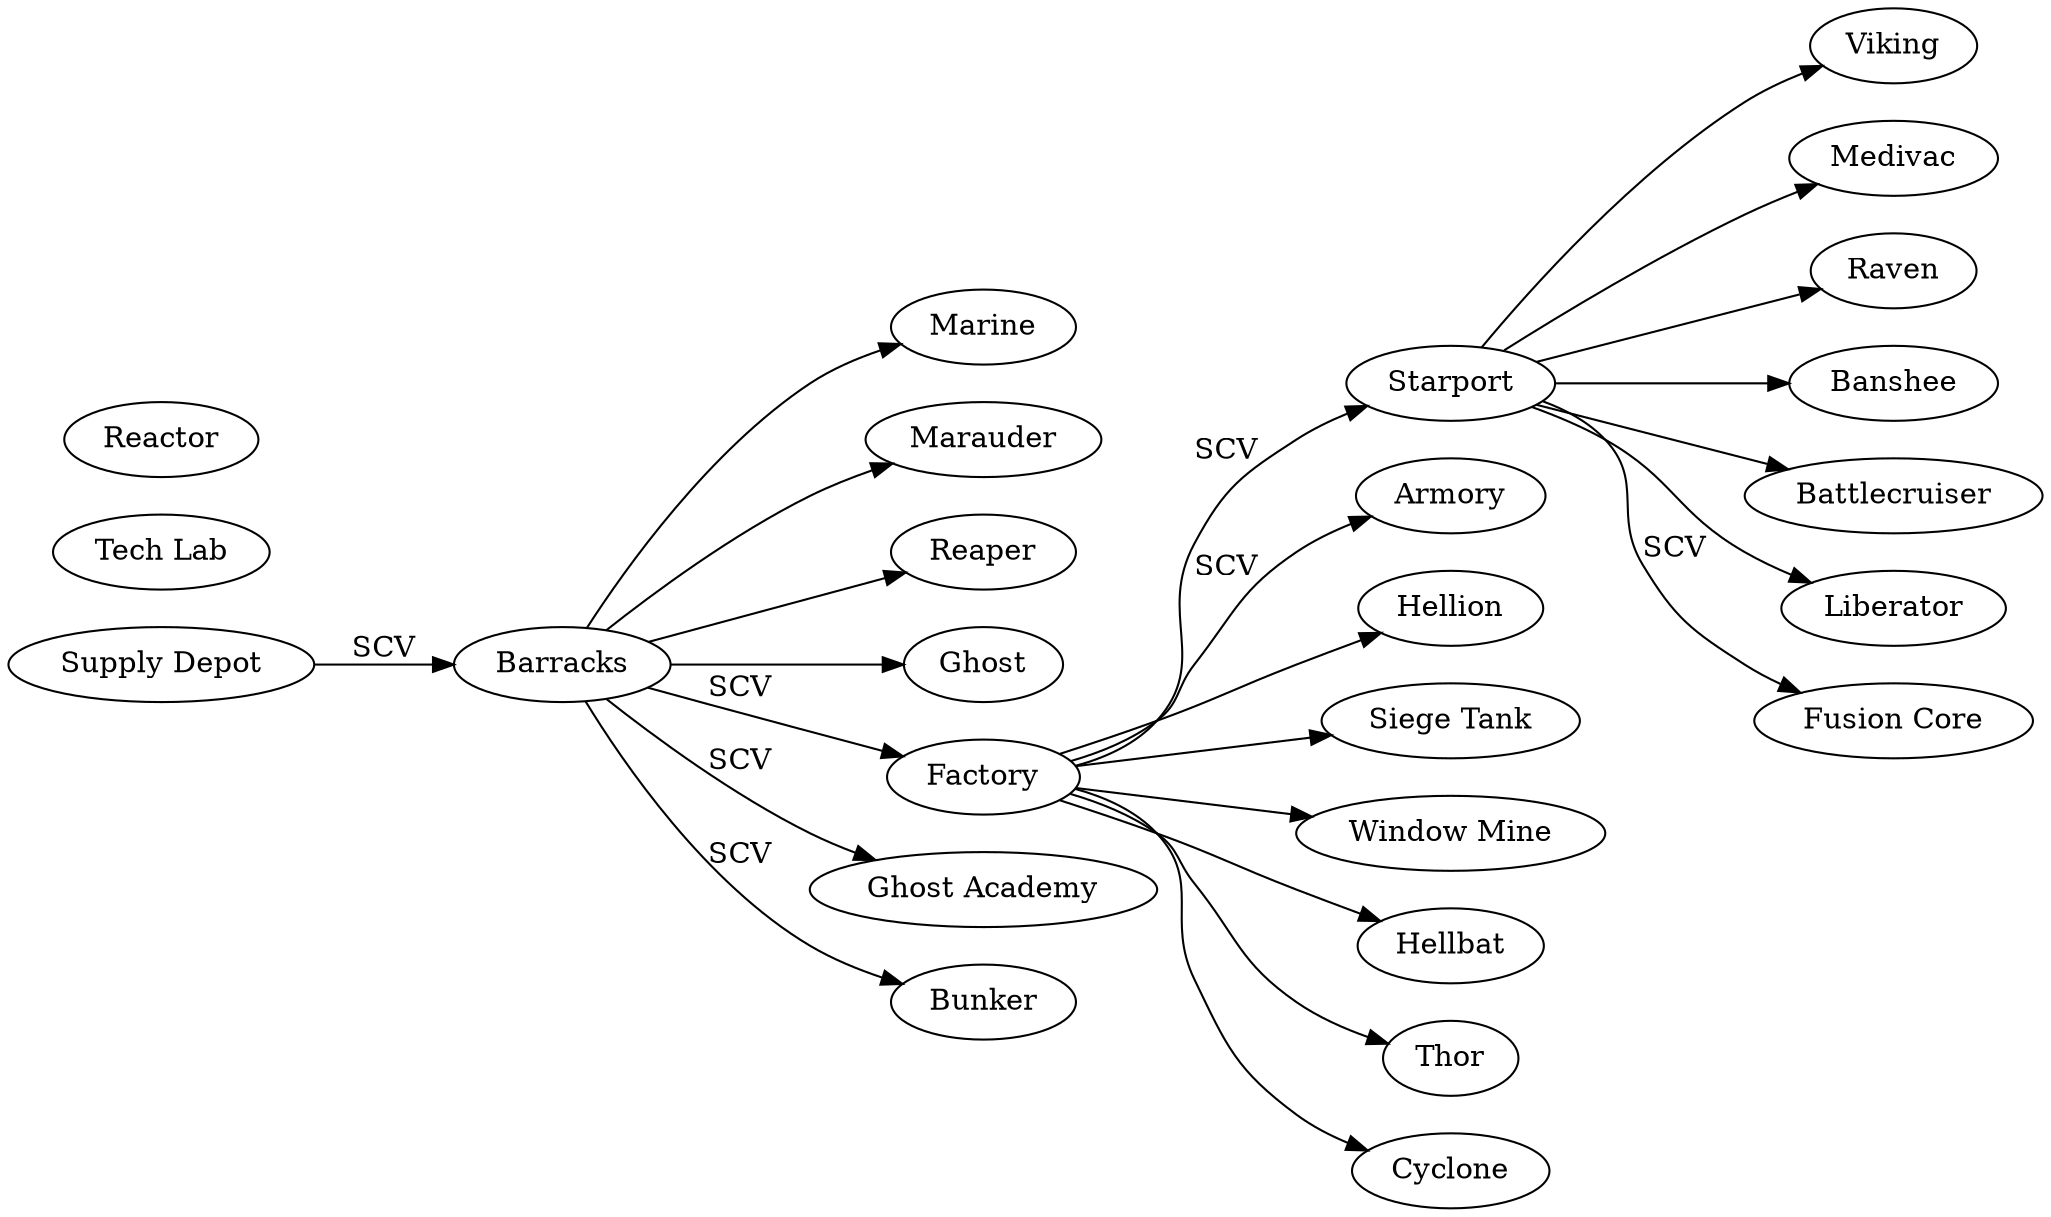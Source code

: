 digraph trees {
  rankdir=LR;
  subgraph opscraft {
    "Supply Depot"            -> "Barracks"      [label = "SCV"];
    "Barracks"                -> "Marine"
    "Barracks"                -> "Marauder"
    "Barracks"                -> "Reaper"
    "Barracks"                -> "Ghost"
    "Barracks"                -> "Factory"       [label = "SCV"];
    "Barracks"                -> "Ghost Academy" [label = "SCV"];
    "Barracks"                -> "Bunker"        [label = "SCV"];
    "Factory"                 -> "Starport"      [label = "SCV"];
    "Factory"                 -> "Armory"        [label = "SCV"];
    "Factory"                 -> "Hellion"
    "Factory"                 -> "Siege Tank"
    "Factory"                 -> "Window Mine"
    "Factory"                 -> "Hellbat"
    "Factory"                 -> "Thor"
    "Factory"                 -> "Cyclone"
    "Starport"                -> "Viking"
    "Starport"                -> "Medivac"
    "Starport"                -> "Raven"
    "Starport"                -> "Banshee"
    "Starport"                -> "Battlecruiser"
    "Starport"                -> "Liberator"
    "Starport"                -> "Fusion Core"   [label = "SCV"];
    "Tech Lab"
    "Reactor"
  }
}
